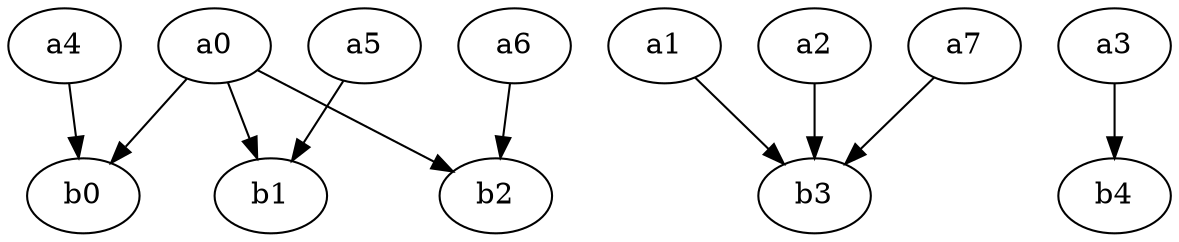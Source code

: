 /**
 * Case where barycenter increases crossings after 1 iteration
 * b3 and b4 are swapped even though they make fewer crossings in their
 * original order.
 *
 * After one sweep, sorting both sides, the number of crossings is reduced to 1
 * (from 13 or 14).
 *
 * tree_100 is a larger example where the higher number of crossings is
 * maintained in subsequent iterations. 
 */

digraph increase
{
  a0 -> b0;
  a0 -> b1;
  a0 -> b2;
  a1 -> b3;
  a2 -> b3;
  a3 -> b4;
  a4 -> b0;
  a5 -> b1;
  a6 -> b2;
  a7 -> b3;
}

/*  [Last modified: 2008 12 30 at 21:48:59 GMT] */
